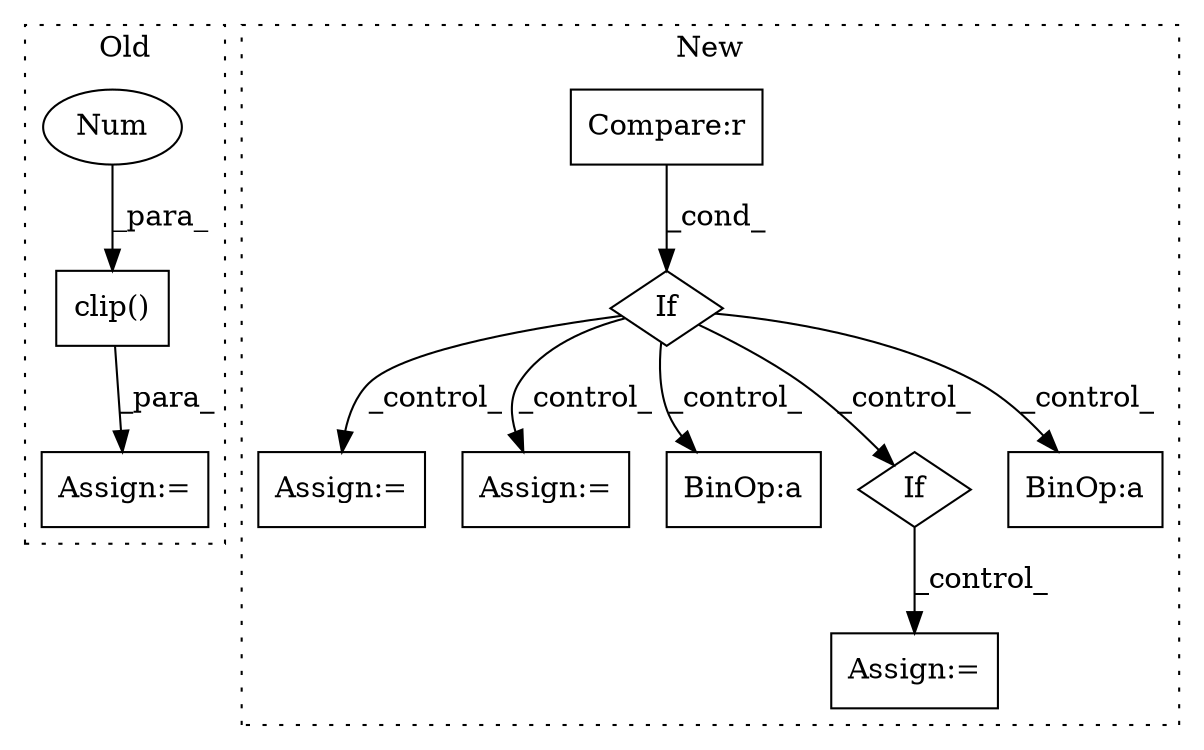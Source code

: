 digraph G {
subgraph cluster0 {
1 [label="clip()" a="75" s="2876,2910" l="8,1" shape="box"];
4 [label="Assign:=" a="68" s="2873" l="3" shape="box"];
6 [label="Num" a="76" s="2906" l="1" shape="ellipse"];
label = "Old";
style="dotted";
}
subgraph cluster1 {
2 [label="If" a="96" s="4415" l="3" shape="diamond"];
3 [label="Assign:=" a="68" s="4758" l="3" shape="box"];
5 [label="Compare:r" a="40" s="4418" l="24" shape="box"];
7 [label="Assign:=" a="68" s="4460" l="18" shape="box"];
8 [label="Assign:=" a="68" s="4675" l="3" shape="box"];
9 [label="BinOp:a" a="82" s="4825" l="3" shape="box"];
10 [label="If" a="96" s="4536" l="3" shape="diamond"];
11 [label="BinOp:a" a="82" s="4834" l="3" shape="box"];
label = "New";
style="dotted";
}
1 -> 4 [label="_para_"];
2 -> 10 [label="_control_"];
2 -> 11 [label="_control_"];
2 -> 7 [label="_control_"];
2 -> 9 [label="_control_"];
2 -> 3 [label="_control_"];
5 -> 2 [label="_cond_"];
6 -> 1 [label="_para_"];
10 -> 8 [label="_control_"];
}